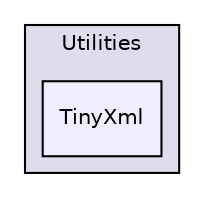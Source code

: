 digraph "src/AgmdUtilities/Utilities/TinyXml" {
  compound=true
  node [ fontsize="10", fontname="Helvetica"];
  edge [ labelfontsize="10", labelfontname="Helvetica"];
  subgraph clusterdir_0c79881849223b10faef0715b5abb189 {
    graph [ bgcolor="#ddddee", pencolor="black", label="Utilities" fontname="Helvetica", fontsize="10", URL="dir_0c79881849223b10faef0715b5abb189.html"]
  dir_b46f62e7417902964eea72aa6accda8c [shape=box, label="TinyXml", style="filled", fillcolor="#eeeeff", pencolor="black", URL="dir_b46f62e7417902964eea72aa6accda8c.html"];
  }
}
